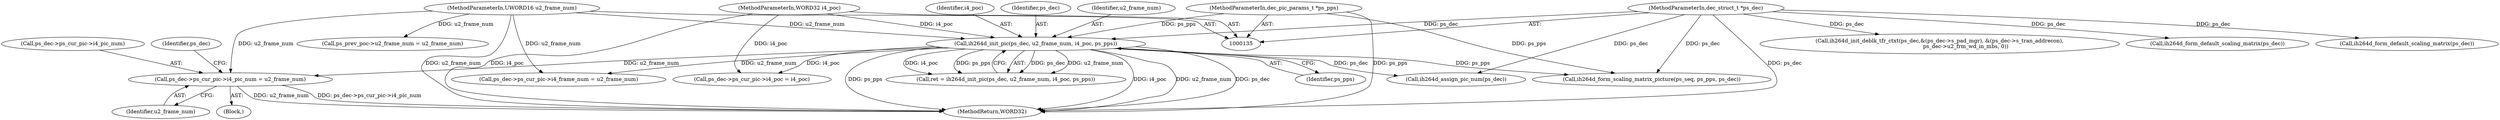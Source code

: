 digraph "0_Android_0b23c81c3dd9ec38f7e6806a3955fed1925541a0_3@pointer" {
"1001193" [label="(Call,ps_dec->ps_cur_pic->i4_pic_num = u2_frame_num)"];
"1000139" [label="(MethodParameterIn,UWORD16 u2_frame_num)"];
"1000590" [label="(Call,ih264d_init_pic(ps_dec, u2_frame_num, i4_poc, ps_pps))"];
"1000136" [label="(MethodParameterIn,dec_struct_t *ps_dec)"];
"1000137" [label="(MethodParameterIn,WORD32 i4_poc)"];
"1000140" [label="(MethodParameterIn,dec_pic_params_t *ps_pps)"];
"1001199" [label="(Identifier,u2_frame_num)"];
"1000590" [label="(Call,ih264d_init_pic(ps_dec, u2_frame_num, i4_poc, ps_pps))"];
"1002104" [label="(Call,ih264d_init_deblk_tfr_ctxt(ps_dec,&(ps_dec->s_pad_mgr), &(ps_dec->s_tran_addrecon),\n                               ps_dec->u2_frm_wd_in_mbs, 0))"];
"1001194" [label="(Call,ps_dec->ps_cur_pic->i4_pic_num)"];
"1000136" [label="(MethodParameterIn,dec_struct_t *ps_dec)"];
"1000140" [label="(MethodParameterIn,dec_pic_params_t *ps_pps)"];
"1002159" [label="(MethodReturn,WORD32)"];
"1001179" [label="(Call,ps_dec->ps_cur_pic->i4_poc = i4_poc)"];
"1001186" [label="(Call,ps_dec->ps_cur_pic->i4_frame_num = u2_frame_num)"];
"1002009" [label="(Call,ih264d_form_default_scaling_matrix(ps_dec))"];
"1000593" [label="(Identifier,i4_poc)"];
"1000141" [label="(Block,)"];
"1000588" [label="(Call,ret = ih264d_init_pic(ps_dec, u2_frame_num, i4_poc, ps_pps))"];
"1001193" [label="(Call,ps_dec->ps_cur_pic->i4_pic_num = u2_frame_num)"];
"1001996" [label="(Call,ih264d_form_scaling_matrix_picture(ps_seq, ps_pps, ps_dec))"];
"1002025" [label="(Call,ih264d_form_default_scaling_matrix(ps_dec))"];
"1000139" [label="(MethodParameterIn,UWORD16 u2_frame_num)"];
"1000252" [label="(Call,ps_prev_poc->u2_frame_num = u2_frame_num)"];
"1000591" [label="(Identifier,ps_dec)"];
"1001203" [label="(Identifier,ps_dec)"];
"1000594" [label="(Identifier,ps_pps)"];
"1000137" [label="(MethodParameterIn,WORD32 i4_poc)"];
"1001944" [label="(Call,ih264d_assign_pic_num(ps_dec))"];
"1000592" [label="(Identifier,u2_frame_num)"];
"1001193" -> "1000141"  [label="AST: "];
"1001193" -> "1001199"  [label="CFG: "];
"1001194" -> "1001193"  [label="AST: "];
"1001199" -> "1001193"  [label="AST: "];
"1001203" -> "1001193"  [label="CFG: "];
"1001193" -> "1002159"  [label="DDG: u2_frame_num"];
"1001193" -> "1002159"  [label="DDG: ps_dec->ps_cur_pic->i4_pic_num"];
"1000139" -> "1001193"  [label="DDG: u2_frame_num"];
"1000590" -> "1001193"  [label="DDG: u2_frame_num"];
"1000139" -> "1000135"  [label="AST: "];
"1000139" -> "1002159"  [label="DDG: u2_frame_num"];
"1000139" -> "1000252"  [label="DDG: u2_frame_num"];
"1000139" -> "1000590"  [label="DDG: u2_frame_num"];
"1000139" -> "1001186"  [label="DDG: u2_frame_num"];
"1000590" -> "1000588"  [label="AST: "];
"1000590" -> "1000594"  [label="CFG: "];
"1000591" -> "1000590"  [label="AST: "];
"1000592" -> "1000590"  [label="AST: "];
"1000593" -> "1000590"  [label="AST: "];
"1000594" -> "1000590"  [label="AST: "];
"1000588" -> "1000590"  [label="CFG: "];
"1000590" -> "1002159"  [label="DDG: u2_frame_num"];
"1000590" -> "1002159"  [label="DDG: ps_dec"];
"1000590" -> "1002159"  [label="DDG: ps_pps"];
"1000590" -> "1002159"  [label="DDG: i4_poc"];
"1000590" -> "1000588"  [label="DDG: ps_dec"];
"1000590" -> "1000588"  [label="DDG: u2_frame_num"];
"1000590" -> "1000588"  [label="DDG: i4_poc"];
"1000590" -> "1000588"  [label="DDG: ps_pps"];
"1000136" -> "1000590"  [label="DDG: ps_dec"];
"1000137" -> "1000590"  [label="DDG: i4_poc"];
"1000140" -> "1000590"  [label="DDG: ps_pps"];
"1000590" -> "1001179"  [label="DDG: i4_poc"];
"1000590" -> "1001186"  [label="DDG: u2_frame_num"];
"1000590" -> "1001944"  [label="DDG: ps_dec"];
"1000590" -> "1001996"  [label="DDG: ps_pps"];
"1000136" -> "1000135"  [label="AST: "];
"1000136" -> "1002159"  [label="DDG: ps_dec"];
"1000136" -> "1001944"  [label="DDG: ps_dec"];
"1000136" -> "1001996"  [label="DDG: ps_dec"];
"1000136" -> "1002009"  [label="DDG: ps_dec"];
"1000136" -> "1002025"  [label="DDG: ps_dec"];
"1000136" -> "1002104"  [label="DDG: ps_dec"];
"1000137" -> "1000135"  [label="AST: "];
"1000137" -> "1002159"  [label="DDG: i4_poc"];
"1000137" -> "1001179"  [label="DDG: i4_poc"];
"1000140" -> "1000135"  [label="AST: "];
"1000140" -> "1002159"  [label="DDG: ps_pps"];
"1000140" -> "1001996"  [label="DDG: ps_pps"];
}
